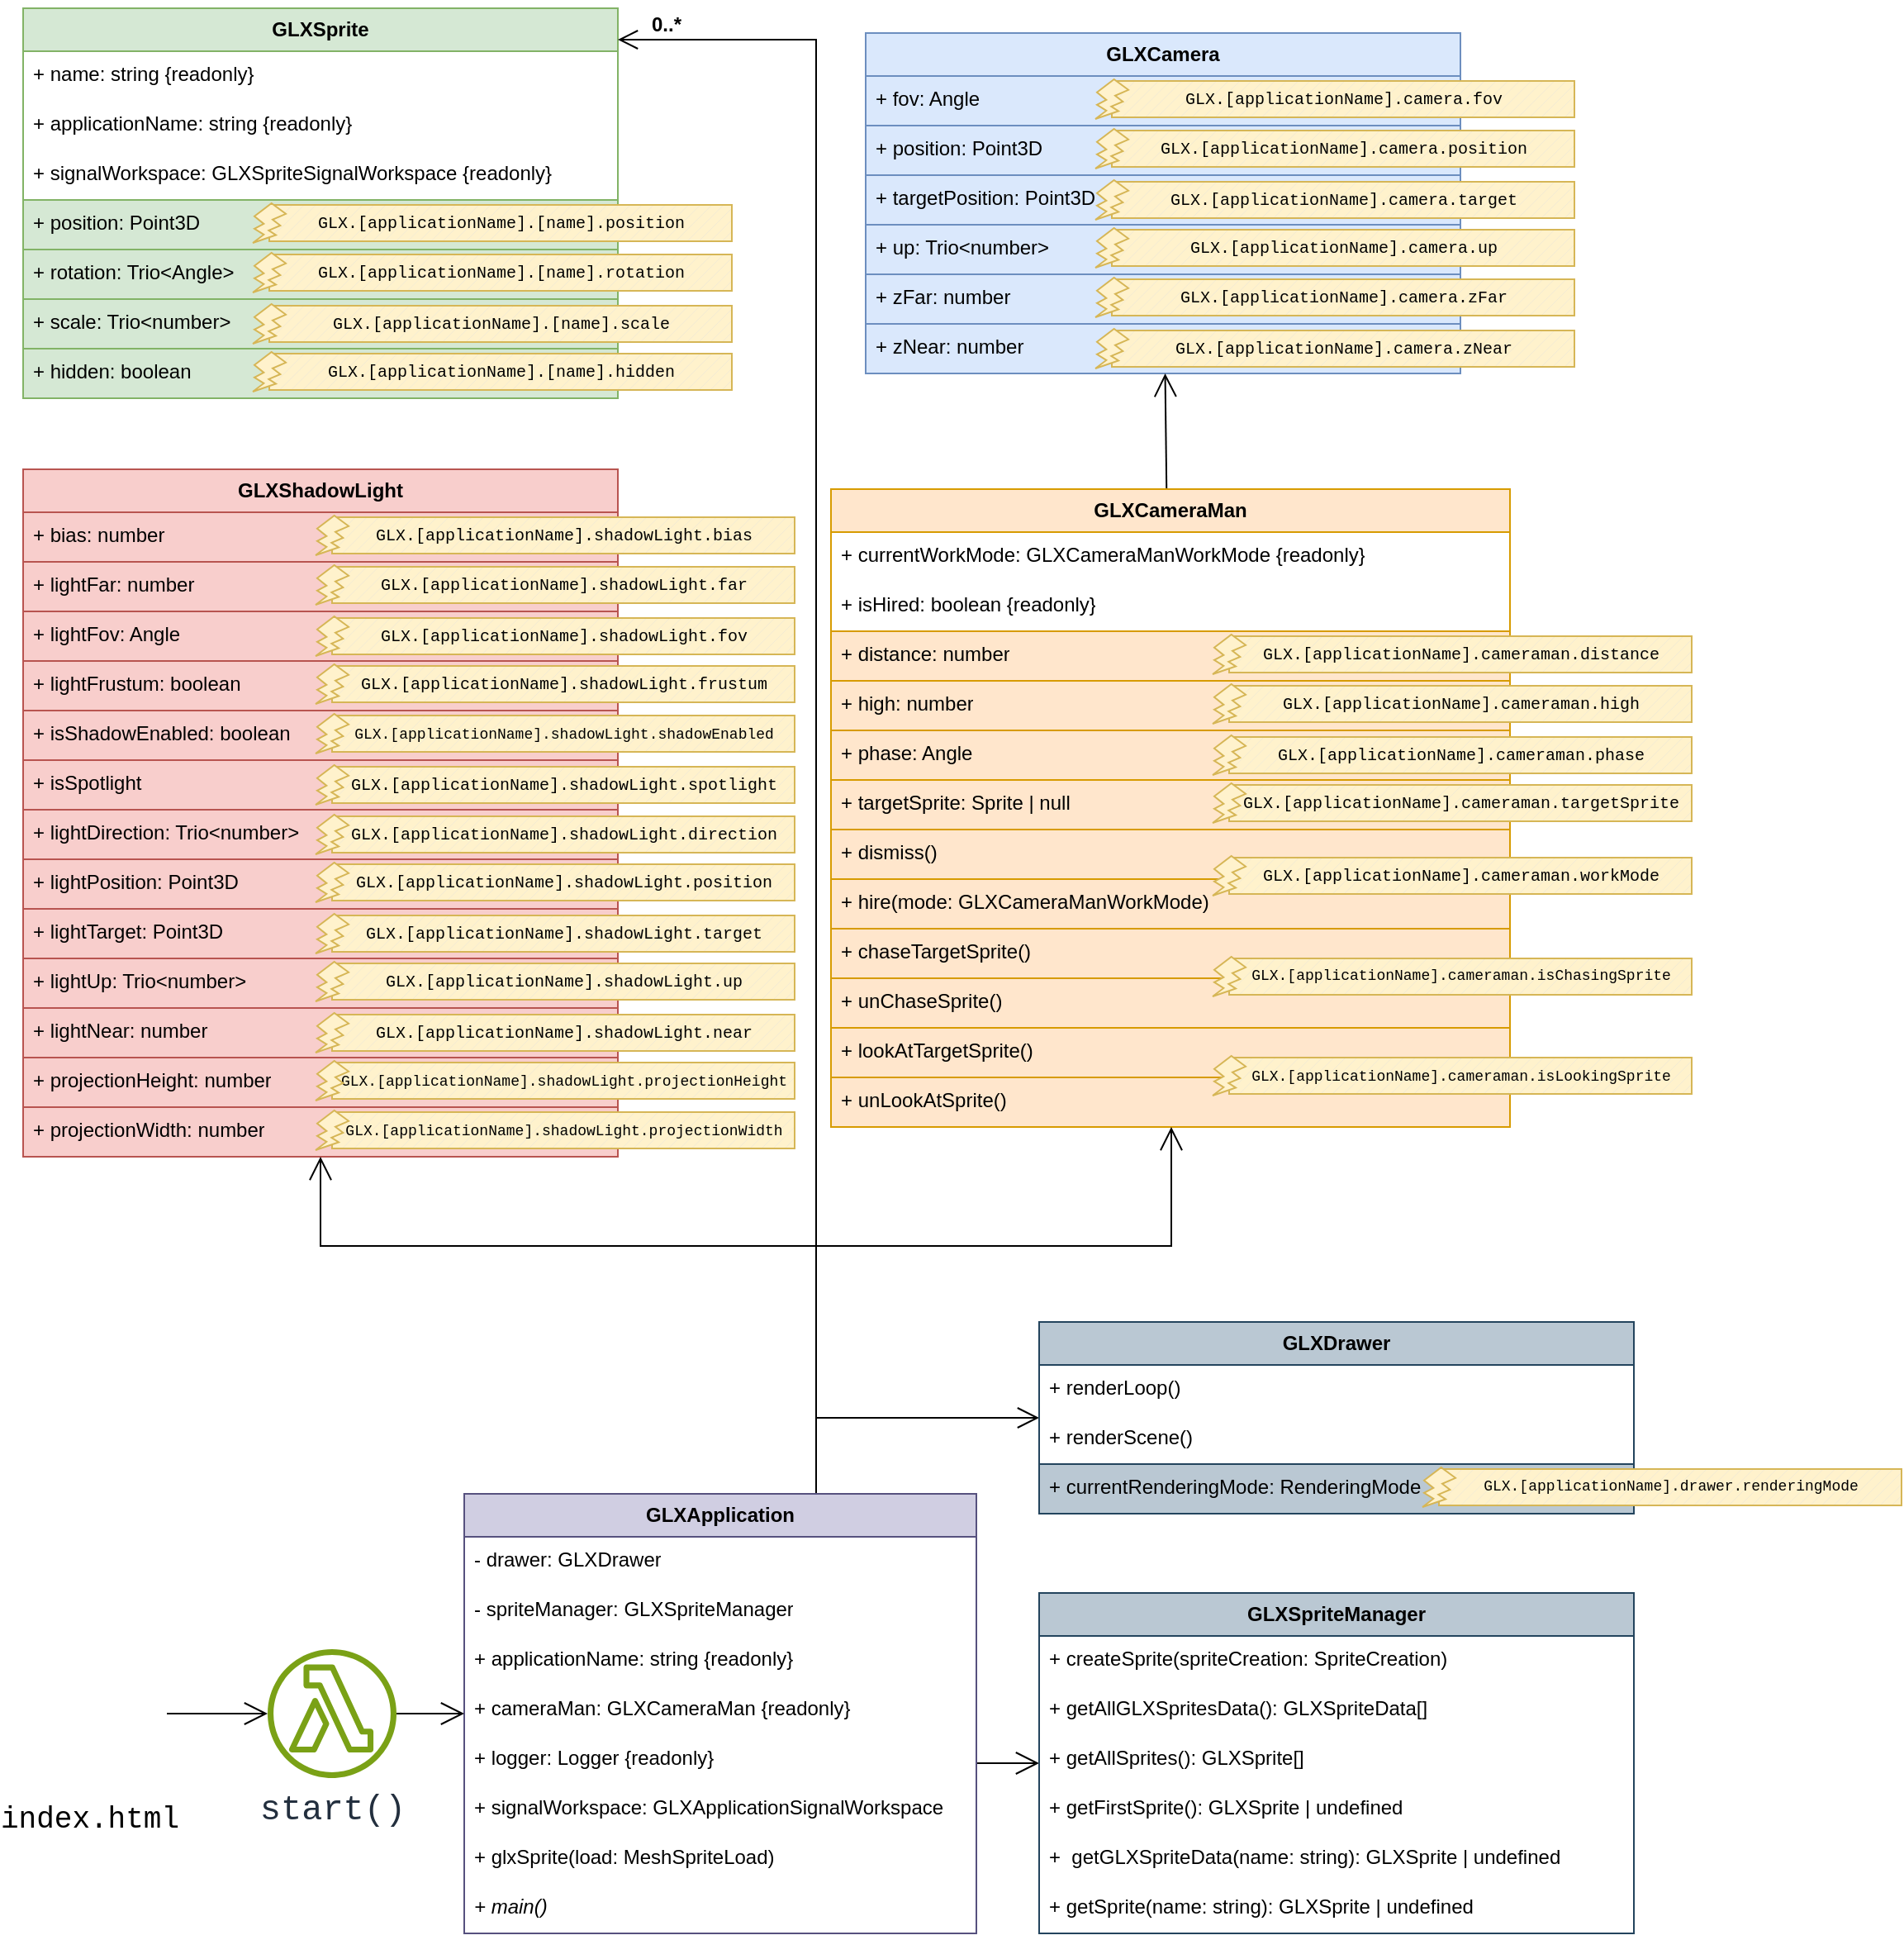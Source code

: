 <mxfile version="26.0.14">
  <diagram name="Page-1" id="i0DUOxkjD_4YeAjQP92h">
    <mxGraphModel dx="869" dy="497" grid="1" gridSize="10" guides="1" tooltips="1" connect="1" arrows="1" fold="1" page="1" pageScale="1" pageWidth="850" pageHeight="1100" math="0" shadow="0">
      <root>
        <mxCell id="0" />
        <mxCell id="1" parent="0" />
        <mxCell id="0AwNhvBYK5TIIBX-uVlt-1" value="&lt;b&gt;GLXSprite&lt;/b&gt;" style="swimlane;fontStyle=0;childLayout=stackLayout;horizontal=1;startSize=26;fillColor=#d5e8d4;horizontalStack=0;resizeParent=1;resizeParentMax=0;resizeLast=0;collapsible=1;marginBottom=0;whiteSpace=wrap;html=1;strokeColor=#82b366;" vertex="1" parent="1">
          <mxGeometry x="30" y="61" width="360" height="236" as="geometry" />
        </mxCell>
        <mxCell id="0AwNhvBYK5TIIBX-uVlt-2" value="+ name: string {readonly}" style="text;strokeColor=none;fillColor=none;align=left;verticalAlign=top;spacingLeft=4;spacingRight=4;overflow=hidden;rotatable=0;points=[[0,0.5],[1,0.5]];portConstraint=eastwest;whiteSpace=wrap;html=1;" vertex="1" parent="0AwNhvBYK5TIIBX-uVlt-1">
          <mxGeometry y="26" width="360" height="30" as="geometry" />
        </mxCell>
        <mxCell id="0AwNhvBYK5TIIBX-uVlt-5" value="+ applicationName: string {readonly}" style="text;strokeColor=none;fillColor=none;align=left;verticalAlign=top;spacingLeft=4;spacingRight=4;overflow=hidden;rotatable=0;points=[[0,0.5],[1,0.5]];portConstraint=eastwest;whiteSpace=wrap;html=1;" vertex="1" parent="0AwNhvBYK5TIIBX-uVlt-1">
          <mxGeometry y="56" width="360" height="30" as="geometry" />
        </mxCell>
        <mxCell id="0AwNhvBYK5TIIBX-uVlt-3" value="+ signalWorkspace:&amp;nbsp;GLXSpriteSignalWorkspace {readonly}" style="text;strokeColor=none;fillColor=none;align=left;verticalAlign=top;spacingLeft=4;spacingRight=4;overflow=hidden;rotatable=0;points=[[0,0.5],[1,0.5]];portConstraint=eastwest;whiteSpace=wrap;html=1;" vertex="1" parent="0AwNhvBYK5TIIBX-uVlt-1">
          <mxGeometry y="86" width="360" height="30" as="geometry" />
        </mxCell>
        <mxCell id="0AwNhvBYK5TIIBX-uVlt-4" value="+ position: Point3D" style="text;strokeColor=#82b366;fillColor=#d5e8d4;align=left;verticalAlign=top;spacingLeft=4;spacingRight=4;overflow=hidden;rotatable=0;points=[[0,0.5],[1,0.5]];portConstraint=eastwest;whiteSpace=wrap;html=1;" vertex="1" parent="0AwNhvBYK5TIIBX-uVlt-1">
          <mxGeometry y="116" width="360" height="30" as="geometry" />
        </mxCell>
        <mxCell id="0AwNhvBYK5TIIBX-uVlt-6" value="+ rotation: Trio&amp;lt;Angle&amp;gt;" style="text;strokeColor=#82b366;fillColor=#d5e8d4;align=left;verticalAlign=top;spacingLeft=4;spacingRight=4;overflow=hidden;rotatable=0;points=[[0,0.5],[1,0.5]];portConstraint=eastwest;whiteSpace=wrap;html=1;" vertex="1" parent="0AwNhvBYK5TIIBX-uVlt-1">
          <mxGeometry y="146" width="360" height="30" as="geometry" />
        </mxCell>
        <mxCell id="0AwNhvBYK5TIIBX-uVlt-8" value="+ scale: Trio&amp;lt;number&amp;gt;" style="text;strokeColor=#82b366;fillColor=#d5e8d4;align=left;verticalAlign=top;spacingLeft=4;spacingRight=4;overflow=hidden;rotatable=0;points=[[0,0.5],[1,0.5]];portConstraint=eastwest;whiteSpace=wrap;html=1;" vertex="1" parent="0AwNhvBYK5TIIBX-uVlt-1">
          <mxGeometry y="176" width="360" height="30" as="geometry" />
        </mxCell>
        <mxCell id="0AwNhvBYK5TIIBX-uVlt-7" value="+ hidden: boolean" style="text;strokeColor=#82b366;fillColor=#d5e8d4;align=left;verticalAlign=top;spacingLeft=4;spacingRight=4;overflow=hidden;rotatable=0;points=[[0,0.5],[1,0.5]];portConstraint=eastwest;whiteSpace=wrap;html=1;" vertex="1" parent="0AwNhvBYK5TIIBX-uVlt-1">
          <mxGeometry y="206" width="360" height="30" as="geometry" />
        </mxCell>
        <mxCell id="0AwNhvBYK5TIIBX-uVlt-34" value="" style="group;fontSize=14;" vertex="1" connectable="0" parent="1">
          <mxGeometry x="169" y="179" width="290" height="24" as="geometry" />
        </mxCell>
        <mxCell id="0AwNhvBYK5TIIBX-uVlt-32" value="&lt;font face=&quot;Courier New&quot; style=&quot;font-size: 10px;&quot;&gt;GLX.[applicationName].[name].position&lt;/font&gt;" style="verticalLabelPosition=middle;verticalAlign=middle;shape=mxgraph.basic.patternFillRect;fillStyle=diag;step=5;fillStrokeWidth=0.2;fillStrokeColor=#dddddd;fillColor=#fff2cc;strokeColor=#d6b656;labelBackgroundColor=none;labelPosition=center;align=center;fontSize=6;html=1;" vertex="1" parent="0AwNhvBYK5TIIBX-uVlt-34">
          <mxGeometry x="10" y="1" width="280" height="22" as="geometry" />
        </mxCell>
        <mxCell id="0AwNhvBYK5TIIBX-uVlt-31" value="" style="verticalLabelPosition=bottom;verticalAlign=top;html=1;shape=mxgraph.basic.flash;fillColor=#fff2cc;strokeColor=#d6b656;" vertex="1" parent="0AwNhvBYK5TIIBX-uVlt-34">
          <mxGeometry width="20" height="24" as="geometry" />
        </mxCell>
        <mxCell id="0AwNhvBYK5TIIBX-uVlt-44" value="" style="group" vertex="1" connectable="0" parent="1">
          <mxGeometry x="169" y="209" width="290" height="24" as="geometry" />
        </mxCell>
        <mxCell id="0AwNhvBYK5TIIBX-uVlt-45" value="&lt;font face=&quot;Courier New&quot; style=&quot;font-size: 10px;&quot;&gt;GLX.[applicationName].[name].rotation&lt;/font&gt;" style="verticalLabelPosition=middle;verticalAlign=middle;shape=mxgraph.basic.patternFillRect;fillStyle=diag;step=5;fillStrokeWidth=0.2;fillStrokeColor=#dddddd;fillColor=#fff2cc;strokeColor=#d6b656;labelBackgroundColor=none;labelPosition=center;align=center;fontSize=6;html=1;" vertex="1" parent="0AwNhvBYK5TIIBX-uVlt-44">
          <mxGeometry x="10" y="1" width="280" height="22" as="geometry" />
        </mxCell>
        <mxCell id="0AwNhvBYK5TIIBX-uVlt-46" value="" style="verticalLabelPosition=bottom;verticalAlign=top;html=1;shape=mxgraph.basic.flash;fillColor=#fff2cc;strokeColor=#d6b656;" vertex="1" parent="0AwNhvBYK5TIIBX-uVlt-44">
          <mxGeometry width="20" height="24" as="geometry" />
        </mxCell>
        <mxCell id="0AwNhvBYK5TIIBX-uVlt-48" value="" style="group" vertex="1" connectable="0" parent="1">
          <mxGeometry x="169" y="240" width="290" height="24" as="geometry" />
        </mxCell>
        <mxCell id="0AwNhvBYK5TIIBX-uVlt-49" value="&lt;font face=&quot;Courier New&quot; style=&quot;font-size: 10px;&quot;&gt;GLX.[applicationName].[name].scale&lt;/font&gt;" style="verticalLabelPosition=middle;verticalAlign=middle;shape=mxgraph.basic.patternFillRect;fillStyle=diag;step=5;fillStrokeWidth=0.2;fillStrokeColor=#dddddd;fillColor=#fff2cc;strokeColor=#d6b656;labelBackgroundColor=none;labelPosition=center;align=center;fontSize=6;html=1;" vertex="1" parent="0AwNhvBYK5TIIBX-uVlt-48">
          <mxGeometry x="10" y="1" width="280" height="22" as="geometry" />
        </mxCell>
        <mxCell id="0AwNhvBYK5TIIBX-uVlt-50" value="" style="verticalLabelPosition=bottom;verticalAlign=top;html=1;shape=mxgraph.basic.flash;fillColor=#fff2cc;strokeColor=#d6b656;" vertex="1" parent="0AwNhvBYK5TIIBX-uVlt-48">
          <mxGeometry width="20" height="24" as="geometry" />
        </mxCell>
        <mxCell id="0AwNhvBYK5TIIBX-uVlt-53" value="" style="group" vertex="1" connectable="0" parent="1">
          <mxGeometry x="169" y="269" width="290" height="24" as="geometry" />
        </mxCell>
        <mxCell id="0AwNhvBYK5TIIBX-uVlt-54" value="&lt;font face=&quot;Courier New&quot; style=&quot;font-size: 10px;&quot;&gt;GLX.[applicationName].[name].hidden&lt;/font&gt;" style="verticalLabelPosition=middle;verticalAlign=middle;shape=mxgraph.basic.patternFillRect;fillStyle=diag;step=5;fillStrokeWidth=0.2;fillStrokeColor=#dddddd;fillColor=#fff2cc;strokeColor=#d6b656;labelBackgroundColor=none;labelPosition=center;align=center;fontSize=6;html=1;" vertex="1" parent="0AwNhvBYK5TIIBX-uVlt-53">
          <mxGeometry x="10" y="1" width="280" height="22" as="geometry" />
        </mxCell>
        <mxCell id="0AwNhvBYK5TIIBX-uVlt-55" value="" style="verticalLabelPosition=bottom;verticalAlign=top;html=1;shape=mxgraph.basic.flash;fillColor=#fff2cc;strokeColor=#d6b656;" vertex="1" parent="0AwNhvBYK5TIIBX-uVlt-53">
          <mxGeometry width="20" height="24" as="geometry" />
        </mxCell>
        <mxCell id="0AwNhvBYK5TIIBX-uVlt-56" value="&lt;b&gt;GLXCamera&lt;/b&gt;" style="swimlane;fontStyle=0;childLayout=stackLayout;horizontal=1;startSize=26;fillColor=#dae8fc;horizontalStack=0;resizeParent=1;resizeParentMax=0;resizeLast=0;collapsible=1;marginBottom=0;whiteSpace=wrap;html=1;strokeColor=#6c8ebf;" vertex="1" parent="1">
          <mxGeometry x="540" y="76" width="360" height="206" as="geometry" />
        </mxCell>
        <mxCell id="0AwNhvBYK5TIIBX-uVlt-60" value="+ fov: Angle" style="text;strokeColor=#6c8ebf;fillColor=#dae8fc;align=left;verticalAlign=top;spacingLeft=4;spacingRight=4;overflow=hidden;rotatable=0;points=[[0,0.5],[1,0.5]];portConstraint=eastwest;whiteSpace=wrap;html=1;" vertex="1" parent="0AwNhvBYK5TIIBX-uVlt-56">
          <mxGeometry y="26" width="360" height="30" as="geometry" />
        </mxCell>
        <mxCell id="0AwNhvBYK5TIIBX-uVlt-76" value="+ position: Point3D" style="text;strokeColor=#6c8ebf;fillColor=#dae8fc;align=left;verticalAlign=top;spacingLeft=4;spacingRight=4;overflow=hidden;rotatable=0;points=[[0,0.5],[1,0.5]];portConstraint=eastwest;whiteSpace=wrap;html=1;" vertex="1" parent="0AwNhvBYK5TIIBX-uVlt-56">
          <mxGeometry y="56" width="360" height="30" as="geometry" />
        </mxCell>
        <mxCell id="0AwNhvBYK5TIIBX-uVlt-77" value="+ targetPosition: Point3D" style="text;strokeColor=#6c8ebf;fillColor=#dae8fc;align=left;verticalAlign=top;spacingLeft=4;spacingRight=4;overflow=hidden;rotatable=0;points=[[0,0.5],[1,0.5]];portConstraint=eastwest;whiteSpace=wrap;html=1;" vertex="1" parent="0AwNhvBYK5TIIBX-uVlt-56">
          <mxGeometry y="86" width="360" height="30" as="geometry" />
        </mxCell>
        <mxCell id="0AwNhvBYK5TIIBX-uVlt-61" value="+ up: Trio&amp;lt;number&amp;gt;" style="text;strokeColor=#6c8ebf;fillColor=#dae8fc;align=left;verticalAlign=top;spacingLeft=4;spacingRight=4;overflow=hidden;rotatable=0;points=[[0,0.5],[1,0.5]];portConstraint=eastwest;whiteSpace=wrap;html=1;" vertex="1" parent="0AwNhvBYK5TIIBX-uVlt-56">
          <mxGeometry y="116" width="360" height="30" as="geometry" />
        </mxCell>
        <mxCell id="0AwNhvBYK5TIIBX-uVlt-62" value="+ zFar: number" style="text;strokeColor=#6c8ebf;fillColor=#dae8fc;align=left;verticalAlign=top;spacingLeft=4;spacingRight=4;overflow=hidden;rotatable=0;points=[[0,0.5],[1,0.5]];portConstraint=eastwest;whiteSpace=wrap;html=1;" vertex="1" parent="0AwNhvBYK5TIIBX-uVlt-56">
          <mxGeometry y="146" width="360" height="30" as="geometry" />
        </mxCell>
        <mxCell id="0AwNhvBYK5TIIBX-uVlt-63" value="+ zNear: number" style="text;strokeColor=#6c8ebf;fillColor=#dae8fc;align=left;verticalAlign=top;spacingLeft=4;spacingRight=4;overflow=hidden;rotatable=0;points=[[0,0.5],[1,0.5]];portConstraint=eastwest;whiteSpace=wrap;html=1;" vertex="1" parent="0AwNhvBYK5TIIBX-uVlt-56">
          <mxGeometry y="176" width="360" height="30" as="geometry" />
        </mxCell>
        <mxCell id="0AwNhvBYK5TIIBX-uVlt-64" value="" style="group" vertex="1" connectable="0" parent="1">
          <mxGeometry x="679" y="194" width="290" height="24" as="geometry" />
        </mxCell>
        <mxCell id="0AwNhvBYK5TIIBX-uVlt-65" value="&lt;font face=&quot;Courier New&quot; style=&quot;font-size: 10px;&quot;&gt;GLX.[applicationName].camera.up&lt;/font&gt;" style="verticalLabelPosition=middle;verticalAlign=middle;shape=mxgraph.basic.patternFillRect;fillStyle=diag;step=5;fillStrokeWidth=0.2;fillStrokeColor=#dddddd;fillColor=#fff2cc;strokeColor=#d6b656;labelBackgroundColor=none;labelPosition=center;align=center;fontSize=6;html=1;" vertex="1" parent="0AwNhvBYK5TIIBX-uVlt-64">
          <mxGeometry x="10" y="1" width="280" height="22" as="geometry" />
        </mxCell>
        <mxCell id="0AwNhvBYK5TIIBX-uVlt-66" value="" style="verticalLabelPosition=bottom;verticalAlign=top;html=1;shape=mxgraph.basic.flash;fillColor=#fff2cc;strokeColor=#d6b656;" vertex="1" parent="0AwNhvBYK5TIIBX-uVlt-64">
          <mxGeometry width="20" height="24" as="geometry" />
        </mxCell>
        <mxCell id="0AwNhvBYK5TIIBX-uVlt-67" value="" style="group" vertex="1" connectable="0" parent="1">
          <mxGeometry x="679" y="224" width="290" height="24" as="geometry" />
        </mxCell>
        <mxCell id="0AwNhvBYK5TIIBX-uVlt-68" value="&lt;font face=&quot;Courier New&quot; style=&quot;font-size: 10px;&quot;&gt;GLX.[applicationName].camera.zFar&lt;/font&gt;" style="verticalLabelPosition=middle;verticalAlign=middle;shape=mxgraph.basic.patternFillRect;fillStyle=diag;step=5;fillStrokeWidth=0.2;fillStrokeColor=#dddddd;fillColor=#fff2cc;strokeColor=#d6b656;labelBackgroundColor=none;labelPosition=center;align=center;fontSize=6;html=1;" vertex="1" parent="0AwNhvBYK5TIIBX-uVlt-67">
          <mxGeometry x="10" y="1" width="280" height="22" as="geometry" />
        </mxCell>
        <mxCell id="0AwNhvBYK5TIIBX-uVlt-69" value="" style="verticalLabelPosition=bottom;verticalAlign=top;html=1;shape=mxgraph.basic.flash;fillColor=#fff2cc;strokeColor=#d6b656;" vertex="1" parent="0AwNhvBYK5TIIBX-uVlt-67">
          <mxGeometry width="20" height="24" as="geometry" />
        </mxCell>
        <mxCell id="0AwNhvBYK5TIIBX-uVlt-70" value="" style="group" vertex="1" connectable="0" parent="1">
          <mxGeometry x="679" y="255" width="290" height="24" as="geometry" />
        </mxCell>
        <mxCell id="0AwNhvBYK5TIIBX-uVlt-71" value="&lt;font face=&quot;Courier New&quot; style=&quot;font-size: 10px;&quot;&gt;GLX.[applicationName].camera.zNear&lt;/font&gt;" style="verticalLabelPosition=middle;verticalAlign=middle;shape=mxgraph.basic.patternFillRect;fillStyle=diag;step=5;fillStrokeWidth=0.2;fillStrokeColor=#dddddd;fillColor=#fff2cc;strokeColor=#d6b656;labelBackgroundColor=none;labelPosition=center;align=center;fontSize=6;html=1;" vertex="1" parent="0AwNhvBYK5TIIBX-uVlt-70">
          <mxGeometry x="10" y="1" width="280" height="22" as="geometry" />
        </mxCell>
        <mxCell id="0AwNhvBYK5TIIBX-uVlt-72" value="" style="verticalLabelPosition=bottom;verticalAlign=top;html=1;shape=mxgraph.basic.flash;fillColor=#fff2cc;strokeColor=#d6b656;" vertex="1" parent="0AwNhvBYK5TIIBX-uVlt-70">
          <mxGeometry width="20" height="24" as="geometry" />
        </mxCell>
        <mxCell id="0AwNhvBYK5TIIBX-uVlt-78" value="" style="group" vertex="1" connectable="0" parent="1">
          <mxGeometry x="679" y="165" width="290" height="24" as="geometry" />
        </mxCell>
        <mxCell id="0AwNhvBYK5TIIBX-uVlt-79" value="&lt;font face=&quot;Courier New&quot; style=&quot;font-size: 10px;&quot;&gt;GLX.[applicationName].camera.target&lt;/font&gt;" style="verticalLabelPosition=middle;verticalAlign=middle;shape=mxgraph.basic.patternFillRect;fillStyle=diag;step=5;fillStrokeWidth=0.2;fillStrokeColor=#dddddd;fillColor=#fff2cc;strokeColor=#d6b656;labelBackgroundColor=none;labelPosition=center;align=center;fontSize=6;html=1;" vertex="1" parent="0AwNhvBYK5TIIBX-uVlt-78">
          <mxGeometry x="10" y="1" width="280" height="22" as="geometry" />
        </mxCell>
        <mxCell id="0AwNhvBYK5TIIBX-uVlt-80" value="" style="verticalLabelPosition=bottom;verticalAlign=top;html=1;shape=mxgraph.basic.flash;fillColor=#fff2cc;strokeColor=#d6b656;" vertex="1" parent="0AwNhvBYK5TIIBX-uVlt-78">
          <mxGeometry width="20" height="24" as="geometry" />
        </mxCell>
        <mxCell id="0AwNhvBYK5TIIBX-uVlt-81" value="" style="group" vertex="1" connectable="0" parent="1">
          <mxGeometry x="679" y="134" width="290" height="24" as="geometry" />
        </mxCell>
        <mxCell id="0AwNhvBYK5TIIBX-uVlt-82" value="&lt;font face=&quot;Courier New&quot; style=&quot;font-size: 10px;&quot;&gt;GLX.[applicationName].camera.position&lt;/font&gt;" style="verticalLabelPosition=middle;verticalAlign=middle;shape=mxgraph.basic.patternFillRect;fillStyle=diag;step=5;fillStrokeWidth=0.2;fillStrokeColor=#dddddd;fillColor=#fff2cc;strokeColor=#d6b656;labelBackgroundColor=none;labelPosition=center;align=center;fontSize=6;html=1;" vertex="1" parent="0AwNhvBYK5TIIBX-uVlt-81">
          <mxGeometry x="10" y="1" width="280" height="22" as="geometry" />
        </mxCell>
        <mxCell id="0AwNhvBYK5TIIBX-uVlt-83" value="" style="verticalLabelPosition=bottom;verticalAlign=top;html=1;shape=mxgraph.basic.flash;fillColor=#fff2cc;strokeColor=#d6b656;" vertex="1" parent="0AwNhvBYK5TIIBX-uVlt-81">
          <mxGeometry width="20" height="24" as="geometry" />
        </mxCell>
        <mxCell id="0AwNhvBYK5TIIBX-uVlt-84" value="" style="group" vertex="1" connectable="0" parent="1">
          <mxGeometry x="679" y="104" width="290" height="24" as="geometry" />
        </mxCell>
        <mxCell id="0AwNhvBYK5TIIBX-uVlt-85" value="&lt;font face=&quot;Courier New&quot; style=&quot;font-size: 10px;&quot;&gt;GLX.[applicationName].camera.fov&lt;/font&gt;" style="verticalLabelPosition=middle;verticalAlign=middle;shape=mxgraph.basic.patternFillRect;fillStyle=diag;step=5;fillStrokeWidth=0.2;fillStrokeColor=#dddddd;fillColor=#fff2cc;strokeColor=#d6b656;labelBackgroundColor=none;labelPosition=center;align=center;fontSize=6;html=1;" vertex="1" parent="0AwNhvBYK5TIIBX-uVlt-84">
          <mxGeometry x="10" y="1" width="280" height="22" as="geometry" />
        </mxCell>
        <mxCell id="0AwNhvBYK5TIIBX-uVlt-86" value="" style="verticalLabelPosition=bottom;verticalAlign=top;html=1;shape=mxgraph.basic.flash;fillColor=#fff2cc;strokeColor=#d6b656;" vertex="1" parent="0AwNhvBYK5TIIBX-uVlt-84">
          <mxGeometry width="20" height="24" as="geometry" />
        </mxCell>
        <mxCell id="0AwNhvBYK5TIIBX-uVlt-112" value="&lt;b&gt;GLXShadowLight&lt;/b&gt;" style="swimlane;fontStyle=0;childLayout=stackLayout;horizontal=1;startSize=26;fillColor=#f8cecc;horizontalStack=0;resizeParent=1;resizeParentMax=0;resizeLast=0;collapsible=1;marginBottom=0;whiteSpace=wrap;html=1;strokeColor=#b85450;" vertex="1" parent="1">
          <mxGeometry x="30" y="340" width="360" height="416" as="geometry" />
        </mxCell>
        <mxCell id="0AwNhvBYK5TIIBX-uVlt-113" value="+ bias: number" style="text;strokeColor=#b85450;fillColor=#f8cecc;align=left;verticalAlign=top;spacingLeft=4;spacingRight=4;overflow=hidden;rotatable=0;points=[[0,0.5],[1,0.5]];portConstraint=eastwest;whiteSpace=wrap;html=1;" vertex="1" parent="0AwNhvBYK5TIIBX-uVlt-112">
          <mxGeometry y="26" width="360" height="30" as="geometry" />
        </mxCell>
        <mxCell id="0AwNhvBYK5TIIBX-uVlt-114" value="+ lightFar: number" style="text;strokeColor=#b85450;fillColor=#f8cecc;align=left;verticalAlign=top;spacingLeft=4;spacingRight=4;overflow=hidden;rotatable=0;points=[[0,0.5],[1,0.5]];portConstraint=eastwest;whiteSpace=wrap;html=1;" vertex="1" parent="0AwNhvBYK5TIIBX-uVlt-112">
          <mxGeometry y="56" width="360" height="30" as="geometry" />
        </mxCell>
        <mxCell id="0AwNhvBYK5TIIBX-uVlt-115" value="+ lightFov: Angle" style="text;strokeColor=#b85450;fillColor=#f8cecc;align=left;verticalAlign=top;spacingLeft=4;spacingRight=4;overflow=hidden;rotatable=0;points=[[0,0.5],[1,0.5]];portConstraint=eastwest;whiteSpace=wrap;html=1;" vertex="1" parent="0AwNhvBYK5TIIBX-uVlt-112">
          <mxGeometry y="86" width="360" height="30" as="geometry" />
        </mxCell>
        <mxCell id="0AwNhvBYK5TIIBX-uVlt-116" value="+ lightFrustum: boolean" style="text;strokeColor=#b85450;fillColor=#f8cecc;align=left;verticalAlign=top;spacingLeft=4;spacingRight=4;overflow=hidden;rotatable=0;points=[[0,0.5],[1,0.5]];portConstraint=eastwest;whiteSpace=wrap;html=1;" vertex="1" parent="0AwNhvBYK5TIIBX-uVlt-112">
          <mxGeometry y="116" width="360" height="30" as="geometry" />
        </mxCell>
        <mxCell id="0AwNhvBYK5TIIBX-uVlt-117" value="+ isShadowEnabled: boolean" style="text;strokeColor=#b85450;fillColor=#f8cecc;align=left;verticalAlign=top;spacingLeft=4;spacingRight=4;overflow=hidden;rotatable=0;points=[[0,0.5],[1,0.5]];portConstraint=eastwest;whiteSpace=wrap;html=1;" vertex="1" parent="0AwNhvBYK5TIIBX-uVlt-112">
          <mxGeometry y="146" width="360" height="30" as="geometry" />
        </mxCell>
        <mxCell id="0AwNhvBYK5TIIBX-uVlt-118" value="+ isSpotlight" style="text;strokeColor=#b85450;fillColor=#f8cecc;align=left;verticalAlign=top;spacingLeft=4;spacingRight=4;overflow=hidden;rotatable=0;points=[[0,0.5],[1,0.5]];portConstraint=eastwest;whiteSpace=wrap;html=1;" vertex="1" parent="0AwNhvBYK5TIIBX-uVlt-112">
          <mxGeometry y="176" width="360" height="30" as="geometry" />
        </mxCell>
        <mxCell id="0AwNhvBYK5TIIBX-uVlt-141" value="+ lightDirection: Trio&amp;lt;number&amp;gt;" style="text;strokeColor=#b85450;fillColor=#f8cecc;align=left;verticalAlign=top;spacingLeft=4;spacingRight=4;overflow=hidden;rotatable=0;points=[[0,0.5],[1,0.5]];portConstraint=eastwest;whiteSpace=wrap;html=1;" vertex="1" parent="0AwNhvBYK5TIIBX-uVlt-112">
          <mxGeometry y="206" width="360" height="30" as="geometry" />
        </mxCell>
        <mxCell id="0AwNhvBYK5TIIBX-uVlt-142" value="+ lightPosition: Point3D" style="text;strokeColor=#b85450;fillColor=#f8cecc;align=left;verticalAlign=top;spacingLeft=4;spacingRight=4;overflow=hidden;rotatable=0;points=[[0,0.5],[1,0.5]];portConstraint=eastwest;whiteSpace=wrap;html=1;" vertex="1" parent="0AwNhvBYK5TIIBX-uVlt-112">
          <mxGeometry y="236" width="360" height="30" as="geometry" />
        </mxCell>
        <mxCell id="0AwNhvBYK5TIIBX-uVlt-143" value="+ lightTarget: Point3D" style="text;strokeColor=#b85450;fillColor=#f8cecc;align=left;verticalAlign=top;spacingLeft=4;spacingRight=4;overflow=hidden;rotatable=0;points=[[0,0.5],[1,0.5]];portConstraint=eastwest;whiteSpace=wrap;html=1;" vertex="1" parent="0AwNhvBYK5TIIBX-uVlt-112">
          <mxGeometry y="266" width="360" height="30" as="geometry" />
        </mxCell>
        <mxCell id="0AwNhvBYK5TIIBX-uVlt-144" value="+ lightUp: Trio&amp;lt;number&amp;gt;" style="text;strokeColor=#b85450;fillColor=#f8cecc;align=left;verticalAlign=top;spacingLeft=4;spacingRight=4;overflow=hidden;rotatable=0;points=[[0,0.5],[1,0.5]];portConstraint=eastwest;whiteSpace=wrap;html=1;" vertex="1" parent="0AwNhvBYK5TIIBX-uVlt-112">
          <mxGeometry y="296" width="360" height="30" as="geometry" />
        </mxCell>
        <mxCell id="0AwNhvBYK5TIIBX-uVlt-145" value="+ lightNear: number" style="text;strokeColor=#b85450;fillColor=#f8cecc;align=left;verticalAlign=top;spacingLeft=4;spacingRight=4;overflow=hidden;rotatable=0;points=[[0,0.5],[1,0.5]];portConstraint=eastwest;whiteSpace=wrap;html=1;" vertex="1" parent="0AwNhvBYK5TIIBX-uVlt-112">
          <mxGeometry y="326" width="360" height="30" as="geometry" />
        </mxCell>
        <mxCell id="0AwNhvBYK5TIIBX-uVlt-146" value="+ projectionHeight: number" style="text;strokeColor=#b85450;fillColor=#f8cecc;align=left;verticalAlign=top;spacingLeft=4;spacingRight=4;overflow=hidden;rotatable=0;points=[[0,0.5],[1,0.5]];portConstraint=eastwest;whiteSpace=wrap;html=1;" vertex="1" parent="0AwNhvBYK5TIIBX-uVlt-112">
          <mxGeometry y="356" width="360" height="30" as="geometry" />
        </mxCell>
        <mxCell id="0AwNhvBYK5TIIBX-uVlt-147" value="+ projectionWidth: number" style="text;strokeColor=#b85450;fillColor=#f8cecc;align=left;verticalAlign=top;spacingLeft=4;spacingRight=4;overflow=hidden;rotatable=0;points=[[0,0.5],[1,0.5]];portConstraint=eastwest;whiteSpace=wrap;html=1;" vertex="1" parent="0AwNhvBYK5TIIBX-uVlt-112">
          <mxGeometry y="386" width="360" height="30" as="geometry" />
        </mxCell>
        <mxCell id="0AwNhvBYK5TIIBX-uVlt-119" value="" style="group" vertex="1" connectable="0" parent="1">
          <mxGeometry x="207" y="458" width="290" height="24" as="geometry" />
        </mxCell>
        <mxCell id="0AwNhvBYK5TIIBX-uVlt-120" value="&lt;font face=&quot;Courier New&quot; style=&quot;font-size: 10px;&quot;&gt;GLX.[applicationName].&lt;/font&gt;&lt;span style=&quot;font-family: &amp;quot;Courier New&amp;quot;; font-size: 10px;&quot;&gt;shadowLight.frustum&lt;/span&gt;" style="verticalLabelPosition=middle;verticalAlign=middle;shape=mxgraph.basic.patternFillRect;fillStyle=diag;step=5;fillStrokeWidth=0.2;fillStrokeColor=#dddddd;fillColor=#fff2cc;strokeColor=#d6b656;labelBackgroundColor=none;labelPosition=center;align=center;fontSize=6;html=1;" vertex="1" parent="0AwNhvBYK5TIIBX-uVlt-119">
          <mxGeometry x="10" y="1" width="280" height="22" as="geometry" />
        </mxCell>
        <mxCell id="0AwNhvBYK5TIIBX-uVlt-121" value="" style="verticalLabelPosition=bottom;verticalAlign=top;html=1;shape=mxgraph.basic.flash;fillColor=#fff2cc;strokeColor=#d6b656;" vertex="1" parent="0AwNhvBYK5TIIBX-uVlt-119">
          <mxGeometry width="20" height="24" as="geometry" />
        </mxCell>
        <mxCell id="0AwNhvBYK5TIIBX-uVlt-122" value="" style="group" vertex="1" connectable="0" parent="1">
          <mxGeometry x="207" y="488" width="290" height="24" as="geometry" />
        </mxCell>
        <mxCell id="0AwNhvBYK5TIIBX-uVlt-123" value="&lt;font style=&quot;font-size: 9px;&quot;&gt;&lt;font face=&quot;Courier New&quot; style=&quot;&quot;&gt;GLX.[applicationName].&lt;/font&gt;&lt;span style=&quot;font-family: &amp;quot;Courier New&amp;quot;;&quot;&gt;shadowLight.shadowEnabled&lt;/span&gt;&lt;/font&gt;" style="verticalLabelPosition=middle;verticalAlign=middle;shape=mxgraph.basic.patternFillRect;fillStyle=diag;step=5;fillStrokeWidth=0.2;fillStrokeColor=#dddddd;fillColor=#fff2cc;strokeColor=#d6b656;labelBackgroundColor=none;labelPosition=center;align=center;fontSize=6;html=1;" vertex="1" parent="0AwNhvBYK5TIIBX-uVlt-122">
          <mxGeometry x="10" y="1" width="280" height="22" as="geometry" />
        </mxCell>
        <mxCell id="0AwNhvBYK5TIIBX-uVlt-124" value="" style="verticalLabelPosition=bottom;verticalAlign=top;html=1;shape=mxgraph.basic.flash;fillColor=#fff2cc;strokeColor=#d6b656;" vertex="1" parent="0AwNhvBYK5TIIBX-uVlt-122">
          <mxGeometry width="20" height="24" as="geometry" />
        </mxCell>
        <mxCell id="0AwNhvBYK5TIIBX-uVlt-125" value="" style="group" vertex="1" connectable="0" parent="1">
          <mxGeometry x="207" y="519" width="290" height="24" as="geometry" />
        </mxCell>
        <mxCell id="0AwNhvBYK5TIIBX-uVlt-126" value="&lt;font face=&quot;Courier New&quot; style=&quot;font-size: 10px;&quot;&gt;GLX.[applicationName].&lt;/font&gt;&lt;span style=&quot;font-family: &amp;quot;Courier New&amp;quot;; font-size: 10px;&quot;&gt;shadowLight.spotlight&lt;/span&gt;" style="verticalLabelPosition=middle;verticalAlign=middle;shape=mxgraph.basic.patternFillRect;fillStyle=diag;step=5;fillStrokeWidth=0.2;fillStrokeColor=#dddddd;fillColor=#fff2cc;strokeColor=#d6b656;labelBackgroundColor=none;labelPosition=center;align=center;fontSize=6;html=1;" vertex="1" parent="0AwNhvBYK5TIIBX-uVlt-125">
          <mxGeometry x="10" y="1" width="280" height="22" as="geometry" />
        </mxCell>
        <mxCell id="0AwNhvBYK5TIIBX-uVlt-127" value="" style="verticalLabelPosition=bottom;verticalAlign=top;html=1;shape=mxgraph.basic.flash;fillColor=#fff2cc;strokeColor=#d6b656;" vertex="1" parent="0AwNhvBYK5TIIBX-uVlt-125">
          <mxGeometry width="20" height="24" as="geometry" />
        </mxCell>
        <mxCell id="0AwNhvBYK5TIIBX-uVlt-128" value="" style="group" vertex="1" connectable="0" parent="1">
          <mxGeometry x="207" y="429" width="290" height="24" as="geometry" />
        </mxCell>
        <mxCell id="0AwNhvBYK5TIIBX-uVlt-129" value="&lt;font face=&quot;Courier New&quot; style=&quot;font-size: 10px;&quot;&gt;GLX.[applicationName].&lt;/font&gt;&lt;span style=&quot;font-family: &amp;quot;Courier New&amp;quot;; font-size: 10px;&quot;&gt;shadowLight.fov&lt;/span&gt;" style="verticalLabelPosition=middle;verticalAlign=middle;shape=mxgraph.basic.patternFillRect;fillStyle=diag;step=5;fillStrokeWidth=0.2;fillStrokeColor=#dddddd;fillColor=#fff2cc;strokeColor=#d6b656;labelBackgroundColor=none;labelPosition=center;align=center;fontSize=6;html=1;" vertex="1" parent="0AwNhvBYK5TIIBX-uVlt-128">
          <mxGeometry x="10" y="1" width="280" height="22" as="geometry" />
        </mxCell>
        <mxCell id="0AwNhvBYK5TIIBX-uVlt-130" value="" style="verticalLabelPosition=bottom;verticalAlign=top;html=1;shape=mxgraph.basic.flash;fillColor=#fff2cc;strokeColor=#d6b656;" vertex="1" parent="0AwNhvBYK5TIIBX-uVlt-128">
          <mxGeometry width="20" height="24" as="geometry" />
        </mxCell>
        <mxCell id="0AwNhvBYK5TIIBX-uVlt-131" value="" style="group" vertex="1" connectable="0" parent="1">
          <mxGeometry x="207" y="398" width="290" height="24" as="geometry" />
        </mxCell>
        <mxCell id="0AwNhvBYK5TIIBX-uVlt-132" value="&lt;font face=&quot;Courier New&quot; style=&quot;font-size: 10px;&quot;&gt;GLX.[applicationName].&lt;/font&gt;&lt;span style=&quot;font-family: &amp;quot;Courier New&amp;quot;; font-size: 10px;&quot;&gt;shadowLight.far&lt;/span&gt;" style="verticalLabelPosition=middle;verticalAlign=middle;shape=mxgraph.basic.patternFillRect;fillStyle=diag;step=5;fillStrokeWidth=0.2;fillStrokeColor=#dddddd;fillColor=#fff2cc;strokeColor=#d6b656;labelBackgroundColor=none;labelPosition=center;align=center;fontSize=6;html=1;" vertex="1" parent="0AwNhvBYK5TIIBX-uVlt-131">
          <mxGeometry x="10" y="1" width="280" height="22" as="geometry" />
        </mxCell>
        <mxCell id="0AwNhvBYK5TIIBX-uVlt-133" value="" style="verticalLabelPosition=bottom;verticalAlign=top;html=1;shape=mxgraph.basic.flash;fillColor=#fff2cc;strokeColor=#d6b656;" vertex="1" parent="0AwNhvBYK5TIIBX-uVlt-131">
          <mxGeometry width="20" height="24" as="geometry" />
        </mxCell>
        <mxCell id="0AwNhvBYK5TIIBX-uVlt-134" value="" style="group" vertex="1" connectable="0" parent="1">
          <mxGeometry x="207" y="368" width="290" height="24" as="geometry" />
        </mxCell>
        <mxCell id="0AwNhvBYK5TIIBX-uVlt-135" value="&lt;font face=&quot;Courier New&quot; style=&quot;font-size: 10px;&quot;&gt;GLX.[applicationName].shadowLight.bias&lt;/font&gt;" style="verticalLabelPosition=middle;verticalAlign=middle;shape=mxgraph.basic.patternFillRect;fillStyle=diag;step=5;fillStrokeWidth=0.2;fillStrokeColor=#dddddd;fillColor=#fff2cc;strokeColor=#d6b656;labelBackgroundColor=none;labelPosition=center;align=center;fontSize=6;html=1;" vertex="1" parent="0AwNhvBYK5TIIBX-uVlt-134">
          <mxGeometry x="10" y="1" width="280" height="22" as="geometry" />
        </mxCell>
        <mxCell id="0AwNhvBYK5TIIBX-uVlt-136" value="" style="verticalLabelPosition=bottom;verticalAlign=top;html=1;shape=mxgraph.basic.flash;fillColor=#fff2cc;strokeColor=#d6b656;" vertex="1" parent="0AwNhvBYK5TIIBX-uVlt-134">
          <mxGeometry width="20" height="24" as="geometry" />
        </mxCell>
        <mxCell id="0AwNhvBYK5TIIBX-uVlt-148" value="" style="group" vertex="1" connectable="0" parent="1">
          <mxGeometry x="207" y="549" width="290" height="24" as="geometry" />
        </mxCell>
        <mxCell id="0AwNhvBYK5TIIBX-uVlt-149" value="&lt;font face=&quot;Courier New&quot; style=&quot;font-size: 10px;&quot;&gt;GLX.[applicationName].&lt;/font&gt;&lt;span style=&quot;font-family: &amp;quot;Courier New&amp;quot;; font-size: 10px;&quot;&gt;shadowLight.direction&lt;/span&gt;" style="verticalLabelPosition=middle;verticalAlign=middle;shape=mxgraph.basic.patternFillRect;fillStyle=diag;step=5;fillStrokeWidth=0.2;fillStrokeColor=#dddddd;fillColor=#fff2cc;strokeColor=#d6b656;labelBackgroundColor=none;labelPosition=center;align=center;fontSize=6;html=1;" vertex="1" parent="0AwNhvBYK5TIIBX-uVlt-148">
          <mxGeometry x="10" y="1" width="280" height="22" as="geometry" />
        </mxCell>
        <mxCell id="0AwNhvBYK5TIIBX-uVlt-150" value="" style="verticalLabelPosition=bottom;verticalAlign=top;html=1;shape=mxgraph.basic.flash;fillColor=#fff2cc;strokeColor=#d6b656;" vertex="1" parent="0AwNhvBYK5TIIBX-uVlt-148">
          <mxGeometry width="20" height="24" as="geometry" />
        </mxCell>
        <mxCell id="0AwNhvBYK5TIIBX-uVlt-151" value="" style="group" vertex="1" connectable="0" parent="1">
          <mxGeometry x="207" y="578" width="290" height="24" as="geometry" />
        </mxCell>
        <mxCell id="0AwNhvBYK5TIIBX-uVlt-152" value="&lt;font face=&quot;Courier New&quot; style=&quot;font-size: 10px;&quot;&gt;GLX.[applicationName].&lt;/font&gt;&lt;span style=&quot;font-family: &amp;quot;Courier New&amp;quot;; font-size: 10px;&quot;&gt;shadowLight.position&lt;/span&gt;" style="verticalLabelPosition=middle;verticalAlign=middle;shape=mxgraph.basic.patternFillRect;fillStyle=diag;step=5;fillStrokeWidth=0.2;fillStrokeColor=#dddddd;fillColor=#fff2cc;strokeColor=#d6b656;labelBackgroundColor=none;labelPosition=center;align=center;fontSize=6;html=1;" vertex="1" parent="0AwNhvBYK5TIIBX-uVlt-151">
          <mxGeometry x="10" y="1" width="280" height="22" as="geometry" />
        </mxCell>
        <mxCell id="0AwNhvBYK5TIIBX-uVlt-153" value="" style="verticalLabelPosition=bottom;verticalAlign=top;html=1;shape=mxgraph.basic.flash;fillColor=#fff2cc;strokeColor=#d6b656;" vertex="1" parent="0AwNhvBYK5TIIBX-uVlt-151">
          <mxGeometry width="20" height="24" as="geometry" />
        </mxCell>
        <mxCell id="0AwNhvBYK5TIIBX-uVlt-154" value="" style="group" vertex="1" connectable="0" parent="1">
          <mxGeometry x="207" y="609" width="290" height="24" as="geometry" />
        </mxCell>
        <mxCell id="0AwNhvBYK5TIIBX-uVlt-155" value="&lt;font face=&quot;Courier New&quot; style=&quot;font-size: 10px;&quot;&gt;GLX.[applicationName].&lt;/font&gt;&lt;span style=&quot;font-family: &amp;quot;Courier New&amp;quot;; font-size: 10px;&quot;&gt;shadowLight.target&lt;/span&gt;" style="verticalLabelPosition=middle;verticalAlign=middle;shape=mxgraph.basic.patternFillRect;fillStyle=diag;step=5;fillStrokeWidth=0.2;fillStrokeColor=#dddddd;fillColor=#fff2cc;strokeColor=#d6b656;labelBackgroundColor=none;labelPosition=center;align=center;fontSize=6;html=1;" vertex="1" parent="0AwNhvBYK5TIIBX-uVlt-154">
          <mxGeometry x="10" y="1" width="280" height="22" as="geometry" />
        </mxCell>
        <mxCell id="0AwNhvBYK5TIIBX-uVlt-156" value="" style="verticalLabelPosition=bottom;verticalAlign=top;html=1;shape=mxgraph.basic.flash;fillColor=#fff2cc;strokeColor=#d6b656;" vertex="1" parent="0AwNhvBYK5TIIBX-uVlt-154">
          <mxGeometry width="20" height="24" as="geometry" />
        </mxCell>
        <mxCell id="0AwNhvBYK5TIIBX-uVlt-157" value="" style="group" vertex="1" connectable="0" parent="1">
          <mxGeometry x="207" y="638" width="290" height="24" as="geometry" />
        </mxCell>
        <mxCell id="0AwNhvBYK5TIIBX-uVlt-158" value="&lt;font face=&quot;Courier New&quot; style=&quot;font-size: 10px;&quot;&gt;GLX.[applicationName].&lt;/font&gt;&lt;span style=&quot;font-family: &amp;quot;Courier New&amp;quot;; font-size: 10px;&quot;&gt;shadowLight.up&lt;/span&gt;" style="verticalLabelPosition=middle;verticalAlign=middle;shape=mxgraph.basic.patternFillRect;fillStyle=diag;step=5;fillStrokeWidth=0.2;fillStrokeColor=#dddddd;fillColor=#fff2cc;strokeColor=#d6b656;labelBackgroundColor=none;labelPosition=center;align=center;fontSize=6;html=1;" vertex="1" parent="0AwNhvBYK5TIIBX-uVlt-157">
          <mxGeometry x="10" y="1" width="280" height="22" as="geometry" />
        </mxCell>
        <mxCell id="0AwNhvBYK5TIIBX-uVlt-159" value="" style="verticalLabelPosition=bottom;verticalAlign=top;html=1;shape=mxgraph.basic.flash;fillColor=#fff2cc;strokeColor=#d6b656;" vertex="1" parent="0AwNhvBYK5TIIBX-uVlt-157">
          <mxGeometry width="20" height="24" as="geometry" />
        </mxCell>
        <mxCell id="0AwNhvBYK5TIIBX-uVlt-160" value="" style="group" vertex="1" connectable="0" parent="1">
          <mxGeometry x="207" y="669" width="290" height="24" as="geometry" />
        </mxCell>
        <mxCell id="0AwNhvBYK5TIIBX-uVlt-161" value="&lt;font face=&quot;Courier New&quot; style=&quot;font-size: 10px;&quot;&gt;GLX.[applicationName].&lt;/font&gt;&lt;span style=&quot;font-family: &amp;quot;Courier New&amp;quot;; font-size: 10px;&quot;&gt;shadowLight.near&lt;/span&gt;" style="verticalLabelPosition=middle;verticalAlign=middle;shape=mxgraph.basic.patternFillRect;fillStyle=diag;step=5;fillStrokeWidth=0.2;fillStrokeColor=#dddddd;fillColor=#fff2cc;strokeColor=#d6b656;labelBackgroundColor=none;labelPosition=center;align=center;fontSize=6;html=1;" vertex="1" parent="0AwNhvBYK5TIIBX-uVlt-160">
          <mxGeometry x="10" y="1" width="280" height="22" as="geometry" />
        </mxCell>
        <mxCell id="0AwNhvBYK5TIIBX-uVlt-162" value="" style="verticalLabelPosition=bottom;verticalAlign=top;html=1;shape=mxgraph.basic.flash;fillColor=#fff2cc;strokeColor=#d6b656;" vertex="1" parent="0AwNhvBYK5TIIBX-uVlt-160">
          <mxGeometry width="20" height="24" as="geometry" />
        </mxCell>
        <mxCell id="0AwNhvBYK5TIIBX-uVlt-163" value="" style="group" vertex="1" connectable="0" parent="1">
          <mxGeometry x="207" y="698" width="290" height="24" as="geometry" />
        </mxCell>
        <mxCell id="0AwNhvBYK5TIIBX-uVlt-164" value="&lt;font style=&quot;font-size: 9px;&quot;&gt;&lt;font face=&quot;Courier New&quot; style=&quot;&quot;&gt;GLX.[applicationName].&lt;/font&gt;&lt;span style=&quot;font-family: &amp;quot;Courier New&amp;quot;;&quot;&gt;shadowLight.projectionHeight&lt;/span&gt;&lt;/font&gt;" style="verticalLabelPosition=middle;verticalAlign=middle;shape=mxgraph.basic.patternFillRect;fillStyle=diag;step=5;fillStrokeWidth=0.2;fillStrokeColor=#dddddd;fillColor=#fff2cc;strokeColor=#d6b656;labelBackgroundColor=none;labelPosition=center;align=center;fontSize=6;html=1;" vertex="1" parent="0AwNhvBYK5TIIBX-uVlt-163">
          <mxGeometry x="10" y="1" width="280" height="22" as="geometry" />
        </mxCell>
        <mxCell id="0AwNhvBYK5TIIBX-uVlt-165" value="" style="verticalLabelPosition=bottom;verticalAlign=top;html=1;shape=mxgraph.basic.flash;fillColor=#fff2cc;strokeColor=#d6b656;" vertex="1" parent="0AwNhvBYK5TIIBX-uVlt-163">
          <mxGeometry width="20" height="24" as="geometry" />
        </mxCell>
        <mxCell id="0AwNhvBYK5TIIBX-uVlt-166" value="" style="group" vertex="1" connectable="0" parent="1">
          <mxGeometry x="207" y="728" width="290" height="24" as="geometry" />
        </mxCell>
        <mxCell id="0AwNhvBYK5TIIBX-uVlt-167" value="&lt;font style=&quot;font-size: 9px;&quot;&gt;&lt;font face=&quot;Courier New&quot; style=&quot;&quot;&gt;GLX.[applicationName].&lt;/font&gt;&lt;span style=&quot;font-family: &amp;quot;Courier New&amp;quot;;&quot;&gt;shadowLight.projectionWidth&lt;/span&gt;&lt;/font&gt;" style="verticalLabelPosition=middle;verticalAlign=middle;shape=mxgraph.basic.patternFillRect;fillStyle=diag;step=5;fillStrokeWidth=0.2;fillStrokeColor=#dddddd;fillColor=#fff2cc;strokeColor=#d6b656;labelBackgroundColor=none;labelPosition=center;align=center;fontSize=6;html=1;" vertex="1" parent="0AwNhvBYK5TIIBX-uVlt-166">
          <mxGeometry x="10" y="1" width="280" height="22" as="geometry" />
        </mxCell>
        <mxCell id="0AwNhvBYK5TIIBX-uVlt-168" value="" style="verticalLabelPosition=bottom;verticalAlign=top;html=1;shape=mxgraph.basic.flash;fillColor=#fff2cc;strokeColor=#d6b656;" vertex="1" parent="0AwNhvBYK5TIIBX-uVlt-166">
          <mxGeometry width="20" height="24" as="geometry" />
        </mxCell>
        <mxCell id="0AwNhvBYK5TIIBX-uVlt-240" style="rounded=0;orthogonalLoop=1;jettySize=auto;html=1;endArrow=open;endFill=0;endSize=12;" edge="1" parent="1" source="0AwNhvBYK5TIIBX-uVlt-201" target="0AwNhvBYK5TIIBX-uVlt-56">
          <mxGeometry relative="1" as="geometry" />
        </mxCell>
        <mxCell id="0AwNhvBYK5TIIBX-uVlt-201" value="&lt;b&gt;GLXCameraMan&lt;/b&gt;" style="swimlane;fontStyle=0;childLayout=stackLayout;horizontal=1;startSize=26;fillColor=#ffe6cc;horizontalStack=0;resizeParent=1;resizeParentMax=0;resizeLast=0;collapsible=1;marginBottom=0;whiteSpace=wrap;html=1;strokeColor=#d79b00;" vertex="1" parent="1">
          <mxGeometry x="519" y="352" width="411" height="386" as="geometry" />
        </mxCell>
        <mxCell id="0AwNhvBYK5TIIBX-uVlt-202" value="+ currentWorkMode:&amp;nbsp;GLXCameraManWorkMode {readonly}" style="text;strokeColor=none;fillColor=none;align=left;verticalAlign=top;spacingLeft=4;spacingRight=4;overflow=hidden;rotatable=0;points=[[0,0.5],[1,0.5]];portConstraint=eastwest;whiteSpace=wrap;html=1;" vertex="1" parent="0AwNhvBYK5TIIBX-uVlt-201">
          <mxGeometry y="26" width="411" height="30" as="geometry" />
        </mxCell>
        <mxCell id="0AwNhvBYK5TIIBX-uVlt-203" value="+ isHired: boolean {readonly}" style="text;strokeColor=none;fillColor=none;align=left;verticalAlign=top;spacingLeft=4;spacingRight=4;overflow=hidden;rotatable=0;points=[[0,0.5],[1,0.5]];portConstraint=eastwest;whiteSpace=wrap;html=1;" vertex="1" parent="0AwNhvBYK5TIIBX-uVlt-201">
          <mxGeometry y="56" width="411" height="30" as="geometry" />
        </mxCell>
        <mxCell id="0AwNhvBYK5TIIBX-uVlt-205" value="+ distance: number" style="text;strokeColor=#d79b00;fillColor=#ffe6cc;align=left;verticalAlign=top;spacingLeft=4;spacingRight=4;overflow=hidden;rotatable=0;points=[[0,0.5],[1,0.5]];portConstraint=eastwest;whiteSpace=wrap;html=1;" vertex="1" parent="0AwNhvBYK5TIIBX-uVlt-201">
          <mxGeometry y="86" width="411" height="30" as="geometry" />
        </mxCell>
        <mxCell id="0AwNhvBYK5TIIBX-uVlt-225" value="+ high: number" style="text;strokeColor=#d79b00;fillColor=#ffe6cc;align=left;verticalAlign=top;spacingLeft=4;spacingRight=4;overflow=hidden;rotatable=0;points=[[0,0.5],[1,0.5]];portConstraint=eastwest;whiteSpace=wrap;html=1;" vertex="1" parent="0AwNhvBYK5TIIBX-uVlt-201">
          <mxGeometry y="116" width="411" height="30" as="geometry" />
        </mxCell>
        <mxCell id="0AwNhvBYK5TIIBX-uVlt-227" value="+ phase: Angle" style="text;strokeColor=#d79b00;fillColor=#ffe6cc;align=left;verticalAlign=top;spacingLeft=4;spacingRight=4;overflow=hidden;rotatable=0;points=[[0,0.5],[1,0.5]];portConstraint=eastwest;whiteSpace=wrap;html=1;" vertex="1" parent="0AwNhvBYK5TIIBX-uVlt-201">
          <mxGeometry y="146" width="411" height="30" as="geometry" />
        </mxCell>
        <mxCell id="0AwNhvBYK5TIIBX-uVlt-224" value="+ targetSprite: Sprite | null" style="text;strokeColor=#d79b00;fillColor=#ffe6cc;align=left;verticalAlign=top;spacingLeft=4;spacingRight=4;overflow=hidden;rotatable=0;points=[[0,0.5],[1,0.5]];portConstraint=eastwest;whiteSpace=wrap;html=1;" vertex="1" parent="0AwNhvBYK5TIIBX-uVlt-201">
          <mxGeometry y="176" width="411" height="30" as="geometry" />
        </mxCell>
        <mxCell id="0AwNhvBYK5TIIBX-uVlt-206" value="+ dismiss()" style="text;strokeColor=#d79b00;fillColor=#ffe6cc;align=left;verticalAlign=top;spacingLeft=4;spacingRight=4;overflow=hidden;rotatable=0;points=[[0,0.5],[1,0.5]];portConstraint=eastwest;whiteSpace=wrap;html=1;" vertex="1" parent="0AwNhvBYK5TIIBX-uVlt-201">
          <mxGeometry y="206" width="411" height="30" as="geometry" />
        </mxCell>
        <mxCell id="0AwNhvBYK5TIIBX-uVlt-207" value="+ hire(mode: GLXCameraManWorkMode)" style="text;strokeColor=#d79b00;fillColor=#ffe6cc;align=left;verticalAlign=top;spacingLeft=4;spacingRight=4;overflow=hidden;rotatable=0;points=[[0,0.5],[1,0.5]];portConstraint=eastwest;whiteSpace=wrap;html=1;" vertex="1" parent="0AwNhvBYK5TIIBX-uVlt-201">
          <mxGeometry y="236" width="411" height="30" as="geometry" />
        </mxCell>
        <mxCell id="0AwNhvBYK5TIIBX-uVlt-223" value="+ chaseTargetSprite()" style="text;strokeColor=#d79b00;fillColor=#ffe6cc;align=left;verticalAlign=top;spacingLeft=4;spacingRight=4;overflow=hidden;rotatable=0;points=[[0,0.5],[1,0.5]];portConstraint=eastwest;whiteSpace=wrap;html=1;" vertex="1" parent="0AwNhvBYK5TIIBX-uVlt-201">
          <mxGeometry y="266" width="411" height="30" as="geometry" />
        </mxCell>
        <mxCell id="0AwNhvBYK5TIIBX-uVlt-221" value="+ unChaseSprite()" style="text;strokeColor=#d79b00;fillColor=#ffe6cc;align=left;verticalAlign=top;spacingLeft=4;spacingRight=4;overflow=hidden;rotatable=0;points=[[0,0.5],[1,0.5]];portConstraint=eastwest;whiteSpace=wrap;html=1;" vertex="1" parent="0AwNhvBYK5TIIBX-uVlt-201">
          <mxGeometry y="296" width="411" height="30" as="geometry" />
        </mxCell>
        <mxCell id="0AwNhvBYK5TIIBX-uVlt-208" value="+ lookAtTargetSprite()" style="text;strokeColor=#d79b00;fillColor=#ffe6cc;align=left;verticalAlign=top;spacingLeft=4;spacingRight=4;overflow=hidden;rotatable=0;points=[[0,0.5],[1,0.5]];portConstraint=eastwest;whiteSpace=wrap;html=1;" vertex="1" parent="0AwNhvBYK5TIIBX-uVlt-201">
          <mxGeometry y="326" width="411" height="30" as="geometry" />
        </mxCell>
        <mxCell id="0AwNhvBYK5TIIBX-uVlt-222" value="+ unLookAtSprite()" style="text;strokeColor=#d79b00;fillColor=#ffe6cc;align=left;verticalAlign=top;spacingLeft=4;spacingRight=4;overflow=hidden;rotatable=0;points=[[0,0.5],[1,0.5]];portConstraint=eastwest;whiteSpace=wrap;html=1;" vertex="1" parent="0AwNhvBYK5TIIBX-uVlt-201">
          <mxGeometry y="356" width="411" height="30" as="geometry" />
        </mxCell>
        <mxCell id="0AwNhvBYK5TIIBX-uVlt-209" value="" style="group;fontSize=14;" vertex="1" connectable="0" parent="1">
          <mxGeometry x="750" y="440" width="290" height="24" as="geometry" />
        </mxCell>
        <mxCell id="0AwNhvBYK5TIIBX-uVlt-210" value="&lt;font face=&quot;Courier New&quot; style=&quot;font-size: 10px;&quot;&gt;GLX.[applicationName].cameraman.distance&lt;/font&gt;" style="verticalLabelPosition=middle;verticalAlign=middle;shape=mxgraph.basic.patternFillRect;fillStyle=diag;step=5;fillStrokeWidth=0.2;fillStrokeColor=#dddddd;fillColor=#fff2cc;strokeColor=#d6b656;labelBackgroundColor=none;labelPosition=center;align=center;fontSize=6;html=1;" vertex="1" parent="0AwNhvBYK5TIIBX-uVlt-209">
          <mxGeometry x="10" y="1" width="280" height="22" as="geometry" />
        </mxCell>
        <mxCell id="0AwNhvBYK5TIIBX-uVlt-211" value="" style="verticalLabelPosition=bottom;verticalAlign=top;html=1;shape=mxgraph.basic.flash;fillColor=#fff2cc;strokeColor=#d6b656;" vertex="1" parent="0AwNhvBYK5TIIBX-uVlt-209">
          <mxGeometry width="20" height="24" as="geometry" />
        </mxCell>
        <mxCell id="0AwNhvBYK5TIIBX-uVlt-212" value="" style="group" vertex="1" connectable="0" parent="1">
          <mxGeometry x="750" y="470" width="290" height="24" as="geometry" />
        </mxCell>
        <mxCell id="0AwNhvBYK5TIIBX-uVlt-213" value="&lt;font face=&quot;Courier New&quot; style=&quot;font-size: 10px;&quot;&gt;GLX.[applicationName].cameraman.high&lt;/font&gt;" style="verticalLabelPosition=middle;verticalAlign=middle;shape=mxgraph.basic.patternFillRect;fillStyle=diag;step=5;fillStrokeWidth=0.2;fillStrokeColor=#dddddd;fillColor=#fff2cc;strokeColor=#d6b656;labelBackgroundColor=none;labelPosition=center;align=center;fontSize=6;html=1;" vertex="1" parent="0AwNhvBYK5TIIBX-uVlt-212">
          <mxGeometry x="10" y="1" width="280" height="22" as="geometry" />
        </mxCell>
        <mxCell id="0AwNhvBYK5TIIBX-uVlt-214" value="" style="verticalLabelPosition=bottom;verticalAlign=top;html=1;shape=mxgraph.basic.flash;fillColor=#fff2cc;strokeColor=#d6b656;" vertex="1" parent="0AwNhvBYK5TIIBX-uVlt-212">
          <mxGeometry width="20" height="24" as="geometry" />
        </mxCell>
        <mxCell id="0AwNhvBYK5TIIBX-uVlt-215" value="" style="group" vertex="1" connectable="0" parent="1">
          <mxGeometry x="750" y="501" width="290" height="24" as="geometry" />
        </mxCell>
        <mxCell id="0AwNhvBYK5TIIBX-uVlt-216" value="&lt;font face=&quot;Courier New&quot; style=&quot;font-size: 10px;&quot;&gt;GLX.[applicationName].cameraman.phase&lt;/font&gt;" style="verticalLabelPosition=middle;verticalAlign=middle;shape=mxgraph.basic.patternFillRect;fillStyle=diag;step=5;fillStrokeWidth=0.2;fillStrokeColor=#dddddd;fillColor=#fff2cc;strokeColor=#d6b656;labelBackgroundColor=none;labelPosition=center;align=center;fontSize=6;html=1;" vertex="1" parent="0AwNhvBYK5TIIBX-uVlt-215">
          <mxGeometry x="10" y="1" width="280" height="22" as="geometry" />
        </mxCell>
        <mxCell id="0AwNhvBYK5TIIBX-uVlt-217" value="" style="verticalLabelPosition=bottom;verticalAlign=top;html=1;shape=mxgraph.basic.flash;fillColor=#fff2cc;strokeColor=#d6b656;" vertex="1" parent="0AwNhvBYK5TIIBX-uVlt-215">
          <mxGeometry width="20" height="24" as="geometry" />
        </mxCell>
        <mxCell id="0AwNhvBYK5TIIBX-uVlt-218" value="" style="group" vertex="1" connectable="0" parent="1">
          <mxGeometry x="750" y="530" width="290" height="24" as="geometry" />
        </mxCell>
        <mxCell id="0AwNhvBYK5TIIBX-uVlt-219" value="&lt;font face=&quot;Courier New&quot; style=&quot;font-size: 10px;&quot;&gt;GLX.[applicationName].cameraman.targetSprite&lt;/font&gt;" style="verticalLabelPosition=middle;verticalAlign=middle;shape=mxgraph.basic.patternFillRect;fillStyle=diag;step=5;fillStrokeWidth=0.2;fillStrokeColor=#dddddd;fillColor=#fff2cc;strokeColor=#d6b656;labelBackgroundColor=none;labelPosition=center;align=center;fontSize=6;html=1;" vertex="1" parent="0AwNhvBYK5TIIBX-uVlt-218">
          <mxGeometry x="10" y="1" width="280" height="22" as="geometry" />
        </mxCell>
        <mxCell id="0AwNhvBYK5TIIBX-uVlt-220" value="" style="verticalLabelPosition=bottom;verticalAlign=top;html=1;shape=mxgraph.basic.flash;fillColor=#fff2cc;strokeColor=#d6b656;" vertex="1" parent="0AwNhvBYK5TIIBX-uVlt-218">
          <mxGeometry width="20" height="24" as="geometry" />
        </mxCell>
        <mxCell id="0AwNhvBYK5TIIBX-uVlt-231" value="" style="group" vertex="1" connectable="0" parent="1">
          <mxGeometry x="750" y="574" width="290" height="24" as="geometry" />
        </mxCell>
        <mxCell id="0AwNhvBYK5TIIBX-uVlt-232" value="&lt;font face=&quot;Courier New&quot; style=&quot;font-size: 10px;&quot;&gt;GLX.[applicationName].cameraman.workMode&lt;/font&gt;" style="verticalLabelPosition=middle;verticalAlign=middle;shape=mxgraph.basic.patternFillRect;fillStyle=diag;step=5;fillStrokeWidth=0.2;fillStrokeColor=#dddddd;fillColor=#fff2cc;strokeColor=#d6b656;labelBackgroundColor=none;labelPosition=center;align=center;fontSize=6;html=1;" vertex="1" parent="0AwNhvBYK5TIIBX-uVlt-231">
          <mxGeometry x="10" y="1" width="280" height="22" as="geometry" />
        </mxCell>
        <mxCell id="0AwNhvBYK5TIIBX-uVlt-233" value="" style="verticalLabelPosition=bottom;verticalAlign=top;html=1;shape=mxgraph.basic.flash;fillColor=#fff2cc;strokeColor=#d6b656;" vertex="1" parent="0AwNhvBYK5TIIBX-uVlt-231">
          <mxGeometry width="20" height="24" as="geometry" />
        </mxCell>
        <mxCell id="0AwNhvBYK5TIIBX-uVlt-234" value="" style="group" vertex="1" connectable="0" parent="1">
          <mxGeometry x="750" y="635" width="290" height="24" as="geometry" />
        </mxCell>
        <mxCell id="0AwNhvBYK5TIIBX-uVlt-235" value="&lt;font face=&quot;Courier New&quot; style=&quot;font-size: 9px;&quot;&gt;GLX.[applicationName].cameraman.isChasingSprite&lt;/font&gt;" style="verticalLabelPosition=middle;verticalAlign=middle;shape=mxgraph.basic.patternFillRect;fillStyle=diag;step=5;fillStrokeWidth=0.2;fillStrokeColor=#dddddd;fillColor=#fff2cc;strokeColor=#d6b656;labelBackgroundColor=none;labelPosition=center;align=center;fontSize=6;html=1;" vertex="1" parent="0AwNhvBYK5TIIBX-uVlt-234">
          <mxGeometry x="10" y="1" width="280" height="22" as="geometry" />
        </mxCell>
        <mxCell id="0AwNhvBYK5TIIBX-uVlt-236" value="" style="verticalLabelPosition=bottom;verticalAlign=top;html=1;shape=mxgraph.basic.flash;fillColor=#fff2cc;strokeColor=#d6b656;" vertex="1" parent="0AwNhvBYK5TIIBX-uVlt-234">
          <mxGeometry width="20" height="24" as="geometry" />
        </mxCell>
        <mxCell id="0AwNhvBYK5TIIBX-uVlt-237" value="" style="group" vertex="1" connectable="0" parent="1">
          <mxGeometry x="750" y="695" width="290" height="24" as="geometry" />
        </mxCell>
        <mxCell id="0AwNhvBYK5TIIBX-uVlt-238" value="&lt;font face=&quot;Courier New&quot;&gt;GLX.[applicationName].cameraman.isLookingSprite&lt;/font&gt;" style="verticalLabelPosition=middle;verticalAlign=middle;shape=mxgraph.basic.patternFillRect;fillStyle=diag;step=5;fillStrokeWidth=0.2;fillStrokeColor=#dddddd;fillColor=#fff2cc;strokeColor=#d6b656;labelBackgroundColor=none;labelPosition=center;align=center;fontSize=9;html=1;" vertex="1" parent="0AwNhvBYK5TIIBX-uVlt-237">
          <mxGeometry x="10" y="1" width="280" height="22" as="geometry" />
        </mxCell>
        <mxCell id="0AwNhvBYK5TIIBX-uVlt-239" value="" style="verticalLabelPosition=bottom;verticalAlign=top;html=1;shape=mxgraph.basic.flash;fillColor=#fff2cc;strokeColor=#d6b656;" vertex="1" parent="0AwNhvBYK5TIIBX-uVlt-237">
          <mxGeometry width="20" height="24" as="geometry" />
        </mxCell>
        <mxCell id="0AwNhvBYK5TIIBX-uVlt-250" style="edgeStyle=orthogonalEdgeStyle;rounded=0;orthogonalLoop=1;jettySize=auto;html=1;endArrow=open;endFill=0;endSize=12;" edge="1" parent="1" source="0AwNhvBYK5TIIBX-uVlt-241" target="0AwNhvBYK5TIIBX-uVlt-112">
          <mxGeometry relative="1" as="geometry">
            <Array as="points">
              <mxPoint x="510" y="810" />
              <mxPoint x="210" y="810" />
            </Array>
          </mxGeometry>
        </mxCell>
        <mxCell id="0AwNhvBYK5TIIBX-uVlt-251" style="edgeStyle=orthogonalEdgeStyle;rounded=0;orthogonalLoop=1;jettySize=auto;html=1;endSize=12;endArrow=open;endFill=0;" edge="1" parent="1" source="0AwNhvBYK5TIIBX-uVlt-241" target="0AwNhvBYK5TIIBX-uVlt-201">
          <mxGeometry relative="1" as="geometry">
            <Array as="points">
              <mxPoint x="510" y="810" />
              <mxPoint x="725" y="810" />
            </Array>
          </mxGeometry>
        </mxCell>
        <mxCell id="0AwNhvBYK5TIIBX-uVlt-252" style="edgeStyle=orthogonalEdgeStyle;rounded=0;orthogonalLoop=1;jettySize=auto;html=1;endArrow=open;endFill=0;endSize=10;" edge="1" parent="1" source="0AwNhvBYK5TIIBX-uVlt-241" target="0AwNhvBYK5TIIBX-uVlt-1">
          <mxGeometry relative="1" as="geometry">
            <Array as="points">
              <mxPoint x="510" y="80" />
            </Array>
          </mxGeometry>
        </mxCell>
        <mxCell id="0AwNhvBYK5TIIBX-uVlt-294" style="edgeStyle=orthogonalEdgeStyle;rounded=0;orthogonalLoop=1;jettySize=auto;html=1;endArrow=open;endFill=0;endSize=11;" edge="1" parent="1" source="0AwNhvBYK5TIIBX-uVlt-241" target="0AwNhvBYK5TIIBX-uVlt-272">
          <mxGeometry relative="1" as="geometry">
            <Array as="points">
              <mxPoint x="510" y="914" />
            </Array>
          </mxGeometry>
        </mxCell>
        <mxCell id="0AwNhvBYK5TIIBX-uVlt-295" style="edgeStyle=orthogonalEdgeStyle;rounded=0;orthogonalLoop=1;jettySize=auto;html=1;endSize=12;endArrow=open;endFill=0;" edge="1" parent="1" source="0AwNhvBYK5TIIBX-uVlt-241" target="0AwNhvBYK5TIIBX-uVlt-285">
          <mxGeometry relative="1" as="geometry">
            <Array as="points">
              <mxPoint x="620" y="1123" />
              <mxPoint x="620" y="1123" />
            </Array>
          </mxGeometry>
        </mxCell>
        <mxCell id="0AwNhvBYK5TIIBX-uVlt-241" value="&lt;b&gt;GLXApplication&lt;/b&gt;" style="swimlane;fontStyle=0;childLayout=stackLayout;horizontal=1;startSize=26;fillColor=#d0cee2;horizontalStack=0;resizeParent=1;resizeParentMax=0;resizeLast=0;collapsible=1;marginBottom=0;whiteSpace=wrap;html=1;strokeColor=#56517e;" vertex="1" parent="1">
          <mxGeometry x="297" y="960" width="310" height="266" as="geometry" />
        </mxCell>
        <mxCell id="0AwNhvBYK5TIIBX-uVlt-271" value="- drawer: GLXDrawer" style="text;strokeColor=none;fillColor=none;align=left;verticalAlign=top;spacingLeft=4;spacingRight=4;overflow=hidden;rotatable=0;points=[[0,0.5],[1,0.5]];portConstraint=eastwest;whiteSpace=wrap;html=1;" vertex="1" parent="0AwNhvBYK5TIIBX-uVlt-241">
          <mxGeometry y="26" width="310" height="30" as="geometry" />
        </mxCell>
        <mxCell id="0AwNhvBYK5TIIBX-uVlt-242" value="- spriteManager: GLXSpriteManager" style="text;strokeColor=none;fillColor=none;align=left;verticalAlign=top;spacingLeft=4;spacingRight=4;overflow=hidden;rotatable=0;points=[[0,0.5],[1,0.5]];portConstraint=eastwest;whiteSpace=wrap;html=1;" vertex="1" parent="0AwNhvBYK5TIIBX-uVlt-241">
          <mxGeometry y="56" width="310" height="30" as="geometry" />
        </mxCell>
        <mxCell id="0AwNhvBYK5TIIBX-uVlt-270" value="+ applicationName: string {readonly}" style="text;strokeColor=none;fillColor=none;align=left;verticalAlign=top;spacingLeft=4;spacingRight=4;overflow=hidden;rotatable=0;points=[[0,0.5],[1,0.5]];portConstraint=eastwest;whiteSpace=wrap;html=1;" vertex="1" parent="0AwNhvBYK5TIIBX-uVlt-241">
          <mxGeometry y="86" width="310" height="30" as="geometry" />
        </mxCell>
        <mxCell id="0AwNhvBYK5TIIBX-uVlt-243" value="+ cameraMan: GLXCameraMan {readonly}" style="text;strokeColor=none;fillColor=none;align=left;verticalAlign=top;spacingLeft=4;spacingRight=4;overflow=hidden;rotatable=0;points=[[0,0.5],[1,0.5]];portConstraint=eastwest;whiteSpace=wrap;html=1;" vertex="1" parent="0AwNhvBYK5TIIBX-uVlt-241">
          <mxGeometry y="116" width="310" height="30" as="geometry" />
        </mxCell>
        <mxCell id="0AwNhvBYK5TIIBX-uVlt-244" value="+ logger: Logger {readonly}" style="text;strokeColor=none;fillColor=none;align=left;verticalAlign=top;spacingLeft=4;spacingRight=4;overflow=hidden;rotatable=0;points=[[0,0.5],[1,0.5]];portConstraint=eastwest;whiteSpace=wrap;html=1;" vertex="1" parent="0AwNhvBYK5TIIBX-uVlt-241">
          <mxGeometry y="146" width="310" height="30" as="geometry" />
        </mxCell>
        <mxCell id="0AwNhvBYK5TIIBX-uVlt-249" value="+ signalWorkspace: GLXApplicationSignalWorkspace" style="text;strokeColor=none;fillColor=none;align=left;verticalAlign=top;spacingLeft=4;spacingRight=4;overflow=hidden;rotatable=0;points=[[0,0.5],[1,0.5]];portConstraint=eastwest;whiteSpace=wrap;html=1;" vertex="1" parent="0AwNhvBYK5TIIBX-uVlt-241">
          <mxGeometry y="176" width="310" height="30" as="geometry" />
        </mxCell>
        <mxCell id="0AwNhvBYK5TIIBX-uVlt-245" value="+ glxSprite(load: MeshSpriteLoad)" style="text;fillColor=none;align=left;verticalAlign=top;spacingLeft=4;spacingRight=4;overflow=hidden;rotatable=0;points=[[0,0.5],[1,0.5]];portConstraint=eastwest;whiteSpace=wrap;html=1;" vertex="1" parent="0AwNhvBYK5TIIBX-uVlt-241">
          <mxGeometry y="206" width="310" height="30" as="geometry" />
        </mxCell>
        <mxCell id="0AwNhvBYK5TIIBX-uVlt-246" value="+ main()" style="text;fillColor=none;align=left;verticalAlign=top;spacingLeft=4;spacingRight=4;overflow=hidden;rotatable=0;points=[[0,0.5],[1,0.5]];portConstraint=eastwest;whiteSpace=wrap;html=1;fontStyle=2" vertex="1" parent="0AwNhvBYK5TIIBX-uVlt-241">
          <mxGeometry y="236" width="310" height="30" as="geometry" />
        </mxCell>
        <mxCell id="0AwNhvBYK5TIIBX-uVlt-253" value="0..*" style="text;html=1;align=center;verticalAlign=middle;whiteSpace=wrap;rounded=0;fontStyle=1" vertex="1" parent="1">
          <mxGeometry x="399" y="56" width="41" height="30" as="geometry" />
        </mxCell>
        <mxCell id="0AwNhvBYK5TIIBX-uVlt-257" style="edgeStyle=orthogonalEdgeStyle;rounded=0;orthogonalLoop=1;jettySize=auto;html=1;endArrow=open;endFill=0;endSize=12;" edge="1" parent="1" source="0AwNhvBYK5TIIBX-uVlt-254" target="0AwNhvBYK5TIIBX-uVlt-241">
          <mxGeometry relative="1" as="geometry" />
        </mxCell>
        <mxCell id="0AwNhvBYK5TIIBX-uVlt-254" value="&lt;font face=&quot;Courier New&quot; style=&quot;font-size: 21px;&quot;&gt;start()&lt;/font&gt;" style="sketch=0;outlineConnect=0;fontColor=#232F3E;gradientColor=none;fillColor=#7AA116;strokeColor=none;dashed=0;verticalLabelPosition=bottom;verticalAlign=top;align=center;html=1;fontSize=12;fontStyle=0;aspect=fixed;pointerEvents=1;shape=mxgraph.aws4.lambda_function;" vertex="1" parent="1">
          <mxGeometry x="178" y="1054" width="78" height="78" as="geometry" />
        </mxCell>
        <mxCell id="0AwNhvBYK5TIIBX-uVlt-259" style="edgeStyle=orthogonalEdgeStyle;rounded=0;orthogonalLoop=1;jettySize=auto;html=1;endSize=12;endArrow=open;endFill=0;" edge="1" parent="1" source="0AwNhvBYK5TIIBX-uVlt-258" target="0AwNhvBYK5TIIBX-uVlt-254">
          <mxGeometry relative="1" as="geometry" />
        </mxCell>
        <mxCell id="0AwNhvBYK5TIIBX-uVlt-258" value="&lt;font face=&quot;Courier New&quot; style=&quot;font-size: 18px;&quot;&gt;index.html&lt;/font&gt;" style="shape=image;html=1;verticalAlign=top;verticalLabelPosition=bottom;labelBackgroundColor=#ffffff;imageAspect=0;aspect=fixed;image=https://cdn1.iconfinder.com/data/icons/bootstrap-vol-3/16/filetype-html-128.png" vertex="1" parent="1">
          <mxGeometry x="23" y="1046" width="94" height="94" as="geometry" />
        </mxCell>
        <mxCell id="0AwNhvBYK5TIIBX-uVlt-272" value="&lt;b&gt;GLXDrawer&lt;/b&gt;" style="swimlane;fontStyle=0;childLayout=stackLayout;horizontal=1;startSize=26;fillColor=#bac8d3;horizontalStack=0;resizeParent=1;resizeParentMax=0;resizeLast=0;collapsible=1;marginBottom=0;whiteSpace=wrap;html=1;strokeColor=#23445d;" vertex="1" parent="1">
          <mxGeometry x="645" y="856" width="360" height="116" as="geometry" />
        </mxCell>
        <mxCell id="0AwNhvBYK5TIIBX-uVlt-281" value="+ renderLoop()" style="text;strokeColor=none;fillColor=none;align=left;verticalAlign=top;spacingLeft=4;spacingRight=4;overflow=hidden;rotatable=0;points=[[0,0.5],[1,0.5]];portConstraint=eastwest;whiteSpace=wrap;html=1;" vertex="1" parent="0AwNhvBYK5TIIBX-uVlt-272">
          <mxGeometry y="26" width="360" height="30" as="geometry" />
        </mxCell>
        <mxCell id="0AwNhvBYK5TIIBX-uVlt-279" value="+ renderScene()" style="text;fillColor=none;align=left;verticalAlign=top;spacingLeft=4;spacingRight=4;overflow=hidden;rotatable=0;points=[[0,0.5],[1,0.5]];portConstraint=eastwest;whiteSpace=wrap;html=1;" vertex="1" parent="0AwNhvBYK5TIIBX-uVlt-272">
          <mxGeometry y="56" width="360" height="30" as="geometry" />
        </mxCell>
        <mxCell id="0AwNhvBYK5TIIBX-uVlt-278" value="+ currentRenderingMode: RenderingMode" style="text;strokeColor=#23445d;fillColor=#bac8d3;align=left;verticalAlign=top;spacingLeft=4;spacingRight=4;overflow=hidden;rotatable=0;points=[[0,0.5],[1,0.5]];portConstraint=eastwest;whiteSpace=wrap;html=1;" vertex="1" parent="0AwNhvBYK5TIIBX-uVlt-272">
          <mxGeometry y="86" width="360" height="30" as="geometry" />
        </mxCell>
        <mxCell id="0AwNhvBYK5TIIBX-uVlt-285" value="&lt;b&gt;GLXSpriteManager&lt;/b&gt;" style="swimlane;fontStyle=0;childLayout=stackLayout;horizontal=1;startSize=26;fillColor=#bac8d3;horizontalStack=0;resizeParent=1;resizeParentMax=0;resizeLast=0;collapsible=1;marginBottom=0;whiteSpace=wrap;html=1;strokeColor=#23445d;" vertex="1" parent="1">
          <mxGeometry x="645" y="1020" width="360" height="206" as="geometry" />
        </mxCell>
        <mxCell id="0AwNhvBYK5TIIBX-uVlt-286" value="+ createSprite(spriteCreation: SpriteCreation)" style="text;strokeColor=none;fillColor=none;align=left;verticalAlign=top;spacingLeft=4;spacingRight=4;overflow=hidden;rotatable=0;points=[[0,0.5],[1,0.5]];portConstraint=eastwest;whiteSpace=wrap;html=1;" vertex="1" parent="0AwNhvBYK5TIIBX-uVlt-285">
          <mxGeometry y="26" width="360" height="30" as="geometry" />
        </mxCell>
        <mxCell id="0AwNhvBYK5TIIBX-uVlt-287" value="+&amp;nbsp;getAllGLXSpritesData(): GLXSpriteData[]" style="text;fillColor=none;align=left;verticalAlign=top;spacingLeft=4;spacingRight=4;overflow=hidden;rotatable=0;points=[[0,0.5],[1,0.5]];portConstraint=eastwest;whiteSpace=wrap;html=1;" vertex="1" parent="0AwNhvBYK5TIIBX-uVlt-285">
          <mxGeometry y="56" width="360" height="30" as="geometry" />
        </mxCell>
        <mxCell id="0AwNhvBYK5TIIBX-uVlt-292" value="+&amp;nbsp;getAllSprites(): GLXSprite[]" style="text;fillColor=none;align=left;verticalAlign=top;spacingLeft=4;spacingRight=4;overflow=hidden;rotatable=0;points=[[0,0.5],[1,0.5]];portConstraint=eastwest;whiteSpace=wrap;html=1;" vertex="1" parent="0AwNhvBYK5TIIBX-uVlt-285">
          <mxGeometry y="86" width="360" height="30" as="geometry" />
        </mxCell>
        <mxCell id="0AwNhvBYK5TIIBX-uVlt-291" value="+&amp;nbsp;getFirstSprite(): GLXSprite | undefined" style="text;fillColor=none;align=left;verticalAlign=top;spacingLeft=4;spacingRight=4;overflow=hidden;rotatable=0;points=[[0,0.5],[1,0.5]];portConstraint=eastwest;whiteSpace=wrap;html=1;" vertex="1" parent="0AwNhvBYK5TIIBX-uVlt-285">
          <mxGeometry y="116" width="360" height="30" as="geometry" />
        </mxCell>
        <mxCell id="0AwNhvBYK5TIIBX-uVlt-290" value="+&amp;nbsp;&amp;nbsp;getGLXSpriteData(name: string): GLXSprite | undefined" style="text;fillColor=none;align=left;verticalAlign=top;spacingLeft=4;spacingRight=4;overflow=hidden;rotatable=0;points=[[0,0.5],[1,0.5]];portConstraint=eastwest;whiteSpace=wrap;html=1;" vertex="1" parent="0AwNhvBYK5TIIBX-uVlt-285">
          <mxGeometry y="146" width="360" height="30" as="geometry" />
        </mxCell>
        <mxCell id="0AwNhvBYK5TIIBX-uVlt-293" value="+&amp;nbsp;getSprite(name: string): GLXSprite | undefined" style="text;fillColor=none;align=left;verticalAlign=top;spacingLeft=4;spacingRight=4;overflow=hidden;rotatable=0;points=[[0,0.5],[1,0.5]];portConstraint=eastwest;whiteSpace=wrap;html=1;" vertex="1" parent="0AwNhvBYK5TIIBX-uVlt-285">
          <mxGeometry y="176" width="360" height="30" as="geometry" />
        </mxCell>
        <mxCell id="0AwNhvBYK5TIIBX-uVlt-296" value="" style="group" vertex="1" connectable="0" parent="1">
          <mxGeometry x="877" y="944" width="290" height="24" as="geometry" />
        </mxCell>
        <mxCell id="0AwNhvBYK5TIIBX-uVlt-297" value="&lt;font face=&quot;Courier New&quot; style=&quot;font-size: 9px;&quot;&gt;GLX.[applicationName].drawer.renderingMode&lt;/font&gt;" style="verticalLabelPosition=middle;verticalAlign=middle;shape=mxgraph.basic.patternFillRect;fillStyle=diag;step=5;fillStrokeWidth=0.2;fillStrokeColor=#dddddd;fillColor=#fff2cc;strokeColor=#d6b656;labelBackgroundColor=none;labelPosition=center;align=center;fontSize=6;html=1;" vertex="1" parent="0AwNhvBYK5TIIBX-uVlt-296">
          <mxGeometry x="10" y="1" width="280" height="22" as="geometry" />
        </mxCell>
        <mxCell id="0AwNhvBYK5TIIBX-uVlt-298" value="" style="verticalLabelPosition=bottom;verticalAlign=top;html=1;shape=mxgraph.basic.flash;fillColor=#fff2cc;strokeColor=#d6b656;" vertex="1" parent="0AwNhvBYK5TIIBX-uVlt-296">
          <mxGeometry width="20" height="24" as="geometry" />
        </mxCell>
      </root>
    </mxGraphModel>
  </diagram>
</mxfile>
